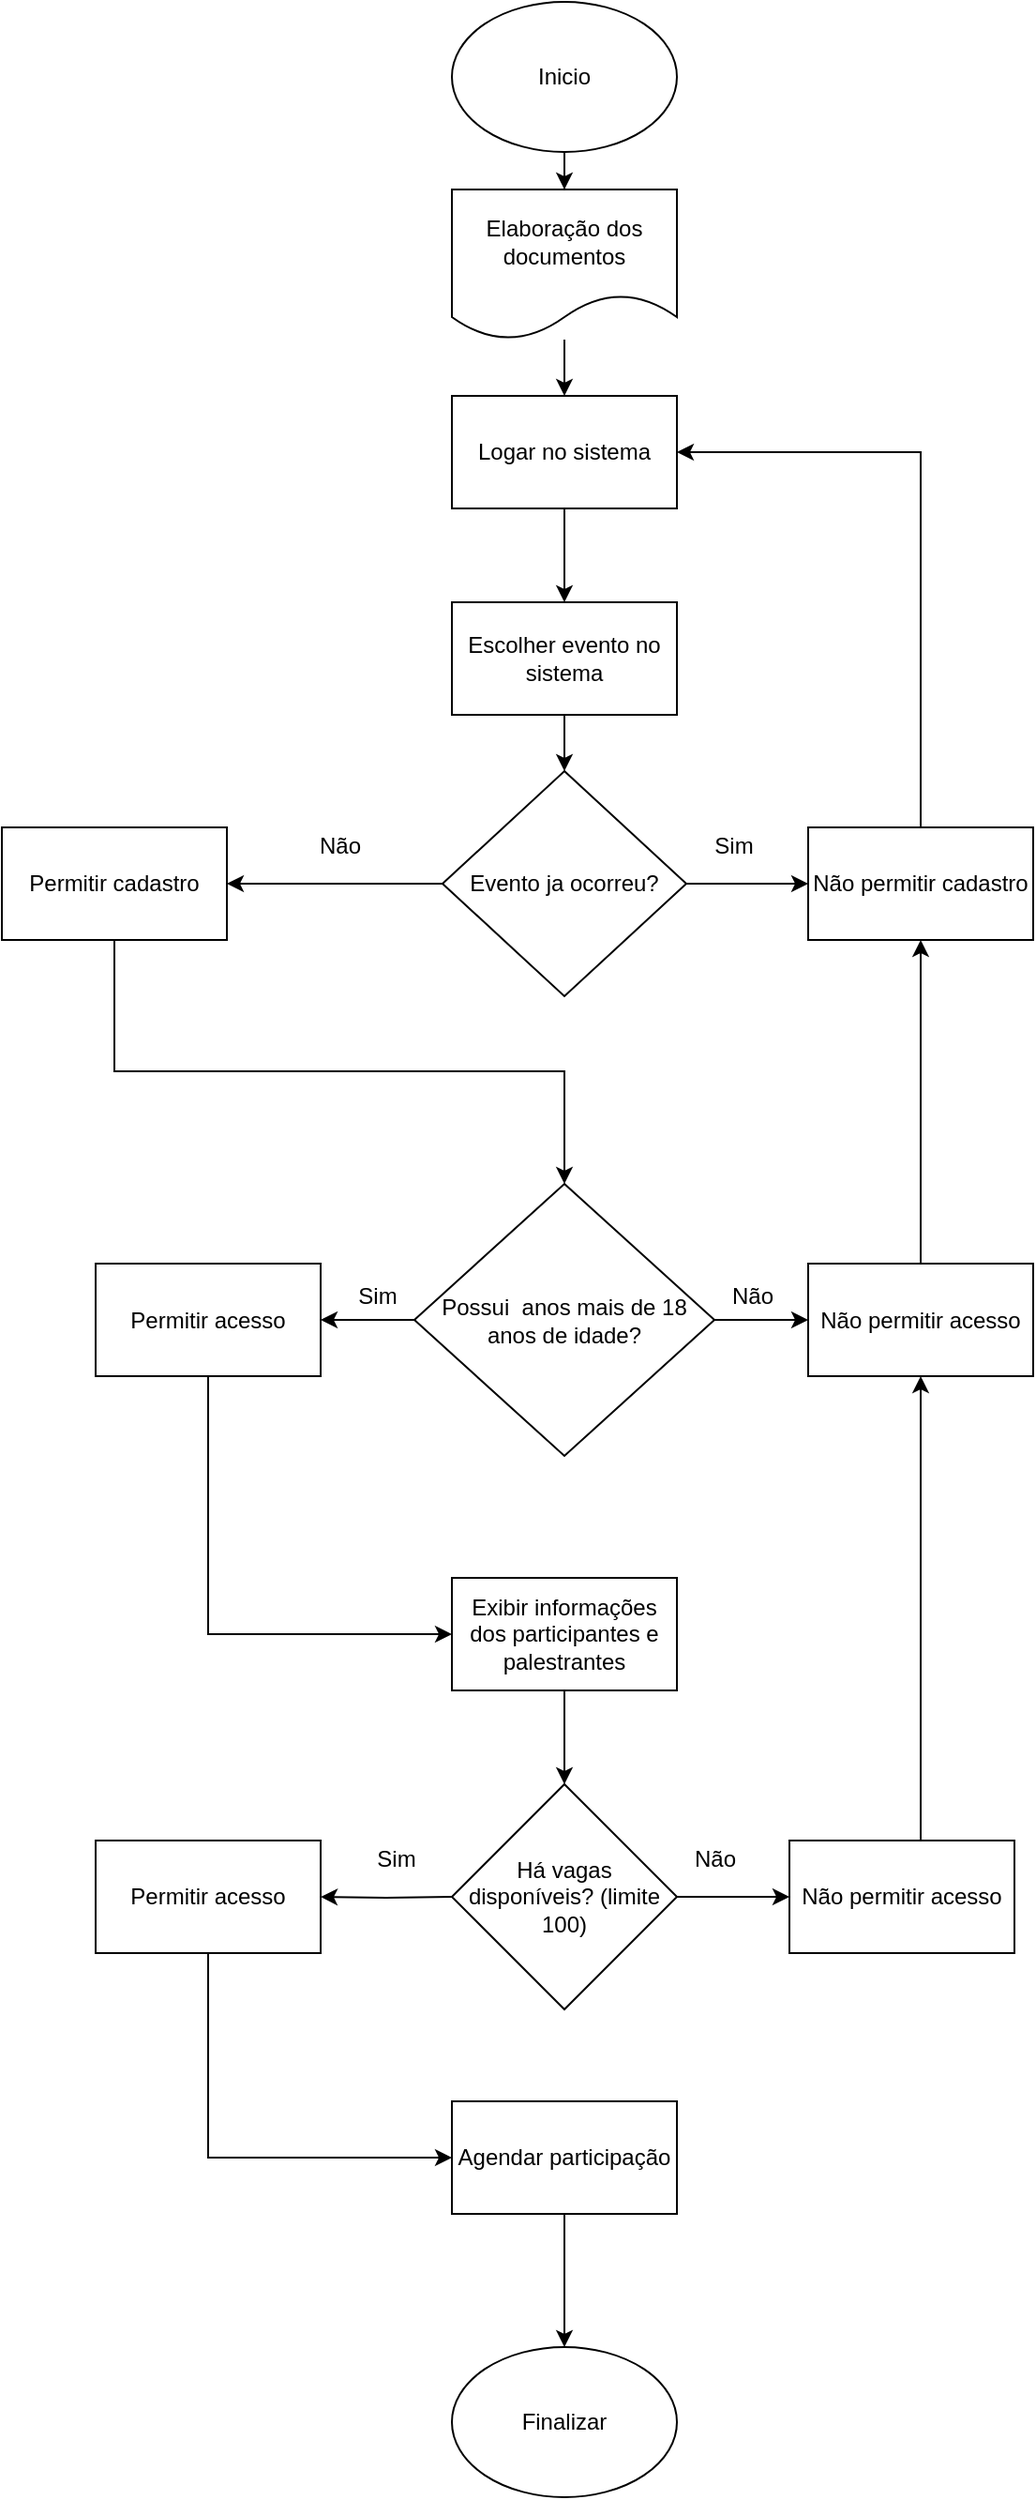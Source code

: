 <mxfile version="15.4.1" type="github">
  <diagram id="6u0Kw7Pxi19sjS_SOZ7H" name="Page-1">
    <mxGraphModel dx="1021" dy="529" grid="1" gridSize="10" guides="1" tooltips="1" connect="1" arrows="1" fold="1" page="1" pageScale="1" pageWidth="827" pageHeight="1169" math="0" shadow="0">
      <root>
        <mxCell id="0" />
        <mxCell id="1" parent="0" />
        <mxCell id="CqkbO-DfctD5N8nPM7yU-21" style="edgeStyle=orthogonalEdgeStyle;rounded=0;orthogonalLoop=1;jettySize=auto;html=1;entryX=0.5;entryY=0;entryDx=0;entryDy=0;" edge="1" parent="1" source="CqkbO-DfctD5N8nPM7yU-1" target="CqkbO-DfctD5N8nPM7yU-6">
          <mxGeometry relative="1" as="geometry" />
        </mxCell>
        <mxCell id="CqkbO-DfctD5N8nPM7yU-1" value="Inicio" style="ellipse;whiteSpace=wrap;html=1;" vertex="1" parent="1">
          <mxGeometry x="390" y="40" width="120" height="80" as="geometry" />
        </mxCell>
        <mxCell id="CqkbO-DfctD5N8nPM7yU-19" style="edgeStyle=orthogonalEdgeStyle;rounded=0;orthogonalLoop=1;jettySize=auto;html=1;entryX=0.5;entryY=0;entryDx=0;entryDy=0;" edge="1" parent="1" source="CqkbO-DfctD5N8nPM7yU-2" target="CqkbO-DfctD5N8nPM7yU-15">
          <mxGeometry relative="1" as="geometry" />
        </mxCell>
        <mxCell id="CqkbO-DfctD5N8nPM7yU-2" value="Logar no sistema" style="rounded=0;whiteSpace=wrap;html=1;" vertex="1" parent="1">
          <mxGeometry x="390" y="250" width="120" height="60" as="geometry" />
        </mxCell>
        <mxCell id="CqkbO-DfctD5N8nPM7yU-11" style="edgeStyle=orthogonalEdgeStyle;rounded=0;orthogonalLoop=1;jettySize=auto;html=1;entryX=1;entryY=0.5;entryDx=0;entryDy=0;" edge="1" parent="1" source="CqkbO-DfctD5N8nPM7yU-3">
          <mxGeometry relative="1" as="geometry">
            <mxPoint x="270" y="510" as="targetPoint" />
          </mxGeometry>
        </mxCell>
        <mxCell id="CqkbO-DfctD5N8nPM7yU-13" style="edgeStyle=orthogonalEdgeStyle;rounded=0;orthogonalLoop=1;jettySize=auto;html=1;exitX=1;exitY=0.5;exitDx=0;exitDy=0;entryX=0;entryY=0.5;entryDx=0;entryDy=0;" edge="1" parent="1" source="CqkbO-DfctD5N8nPM7yU-3">
          <mxGeometry relative="1" as="geometry">
            <mxPoint x="580" y="510" as="targetPoint" />
          </mxGeometry>
        </mxCell>
        <mxCell id="CqkbO-DfctD5N8nPM7yU-3" value="Evento ja ocorreu?" style="rhombus;whiteSpace=wrap;html=1;" vertex="1" parent="1">
          <mxGeometry x="385" y="450" width="130" height="120" as="geometry" />
        </mxCell>
        <mxCell id="CqkbO-DfctD5N8nPM7yU-23" style="edgeStyle=orthogonalEdgeStyle;rounded=0;orthogonalLoop=1;jettySize=auto;html=1;entryX=0.5;entryY=0;entryDx=0;entryDy=0;" edge="1" parent="1" target="CqkbO-DfctD5N8nPM7yU-22">
          <mxGeometry relative="1" as="geometry">
            <mxPoint x="210" y="540" as="sourcePoint" />
            <Array as="points">
              <mxPoint x="210" y="610" />
              <mxPoint x="450" y="610" />
            </Array>
          </mxGeometry>
        </mxCell>
        <mxCell id="CqkbO-DfctD5N8nPM7yU-4" value="Permitir cadastro" style="rounded=0;whiteSpace=wrap;html=1;" vertex="1" parent="1">
          <mxGeometry x="150" y="480" width="120" height="60" as="geometry" />
        </mxCell>
        <mxCell id="CqkbO-DfctD5N8nPM7yU-16" style="edgeStyle=orthogonalEdgeStyle;rounded=0;orthogonalLoop=1;jettySize=auto;html=1;exitX=0.5;exitY=0;exitDx=0;exitDy=0;entryX=1;entryY=0.5;entryDx=0;entryDy=0;" edge="1" parent="1" target="CqkbO-DfctD5N8nPM7yU-2">
          <mxGeometry relative="1" as="geometry">
            <mxPoint x="670" y="260" as="targetPoint" />
            <mxPoint x="640" y="480" as="sourcePoint" />
            <Array as="points">
              <mxPoint x="640" y="280" />
            </Array>
          </mxGeometry>
        </mxCell>
        <mxCell id="CqkbO-DfctD5N8nPM7yU-5" value="Não permitir cadastro" style="rounded=0;whiteSpace=wrap;html=1;" vertex="1" parent="1">
          <mxGeometry x="580" y="480" width="120" height="60" as="geometry" />
        </mxCell>
        <mxCell id="CqkbO-DfctD5N8nPM7yU-18" style="edgeStyle=orthogonalEdgeStyle;rounded=0;orthogonalLoop=1;jettySize=auto;html=1;entryX=0.5;entryY=0;entryDx=0;entryDy=0;" edge="1" parent="1" source="CqkbO-DfctD5N8nPM7yU-6" target="CqkbO-DfctD5N8nPM7yU-2">
          <mxGeometry relative="1" as="geometry" />
        </mxCell>
        <mxCell id="CqkbO-DfctD5N8nPM7yU-6" value="Elaboração dos documentos" style="shape=document;whiteSpace=wrap;html=1;boundedLbl=1;" vertex="1" parent="1">
          <mxGeometry x="390" y="140" width="120" height="80" as="geometry" />
        </mxCell>
        <mxCell id="CqkbO-DfctD5N8nPM7yU-12" value="Não" style="text;html=1;align=center;verticalAlign=middle;resizable=0;points=[];autosize=1;strokeColor=none;fillColor=none;" vertex="1" parent="1">
          <mxGeometry x="310" y="480" width="40" height="20" as="geometry" />
        </mxCell>
        <mxCell id="CqkbO-DfctD5N8nPM7yU-14" value="Sim" style="text;html=1;align=center;verticalAlign=middle;resizable=0;points=[];autosize=1;strokeColor=none;fillColor=none;" vertex="1" parent="1">
          <mxGeometry x="520" y="480" width="40" height="20" as="geometry" />
        </mxCell>
        <mxCell id="CqkbO-DfctD5N8nPM7yU-20" style="edgeStyle=orthogonalEdgeStyle;rounded=0;orthogonalLoop=1;jettySize=auto;html=1;entryX=0.5;entryY=0;entryDx=0;entryDy=0;" edge="1" parent="1" source="CqkbO-DfctD5N8nPM7yU-15" target="CqkbO-DfctD5N8nPM7yU-3">
          <mxGeometry relative="1" as="geometry" />
        </mxCell>
        <mxCell id="CqkbO-DfctD5N8nPM7yU-15" value="Escolher evento no sistema" style="rounded=0;whiteSpace=wrap;html=1;" vertex="1" parent="1">
          <mxGeometry x="390" y="360" width="120" height="60" as="geometry" />
        </mxCell>
        <mxCell id="CqkbO-DfctD5N8nPM7yU-25" value="" style="edgeStyle=orthogonalEdgeStyle;rounded=0;orthogonalLoop=1;jettySize=auto;html=1;" edge="1" parent="1" source="CqkbO-DfctD5N8nPM7yU-22" target="CqkbO-DfctD5N8nPM7yU-24">
          <mxGeometry relative="1" as="geometry" />
        </mxCell>
        <mxCell id="CqkbO-DfctD5N8nPM7yU-28" style="edgeStyle=orthogonalEdgeStyle;rounded=0;orthogonalLoop=1;jettySize=auto;html=1;entryX=0;entryY=0.5;entryDx=0;entryDy=0;" edge="1" parent="1" source="CqkbO-DfctD5N8nPM7yU-22">
          <mxGeometry relative="1" as="geometry">
            <mxPoint x="580" y="742.5" as="targetPoint" />
          </mxGeometry>
        </mxCell>
        <mxCell id="CqkbO-DfctD5N8nPM7yU-22" value="Possui&amp;nbsp; anos mais de 18 anos de idade?" style="rhombus;whiteSpace=wrap;html=1;" vertex="1" parent="1">
          <mxGeometry x="370" y="670" width="160" height="145" as="geometry" />
        </mxCell>
        <mxCell id="CqkbO-DfctD5N8nPM7yU-36" style="edgeStyle=orthogonalEdgeStyle;rounded=0;orthogonalLoop=1;jettySize=auto;html=1;" edge="1" parent="1" source="CqkbO-DfctD5N8nPM7yU-24" target="CqkbO-DfctD5N8nPM7yU-30">
          <mxGeometry relative="1" as="geometry">
            <mxPoint x="260" y="900" as="targetPoint" />
            <Array as="points">
              <mxPoint x="260" y="910" />
            </Array>
          </mxGeometry>
        </mxCell>
        <mxCell id="CqkbO-DfctD5N8nPM7yU-24" value="Permitir acesso" style="whiteSpace=wrap;html=1;" vertex="1" parent="1">
          <mxGeometry x="200" y="712.5" width="120" height="60" as="geometry" />
        </mxCell>
        <mxCell id="CqkbO-DfctD5N8nPM7yU-26" value="Sim" style="text;html=1;align=center;verticalAlign=middle;resizable=0;points=[];autosize=1;strokeColor=none;fillColor=none;" vertex="1" parent="1">
          <mxGeometry x="330" y="720" width="40" height="20" as="geometry" />
        </mxCell>
        <mxCell id="CqkbO-DfctD5N8nPM7yU-43" style="edgeStyle=orthogonalEdgeStyle;rounded=0;orthogonalLoop=1;jettySize=auto;html=1;entryX=0.5;entryY=1;entryDx=0;entryDy=0;" edge="1" parent="1">
          <mxGeometry relative="1" as="geometry">
            <mxPoint x="640" y="712.5" as="sourcePoint" />
            <mxPoint x="640" y="540" as="targetPoint" />
          </mxGeometry>
        </mxCell>
        <mxCell id="CqkbO-DfctD5N8nPM7yU-27" value="Não permitir acesso" style="rounded=0;whiteSpace=wrap;html=1;" vertex="1" parent="1">
          <mxGeometry x="580" y="712.5" width="120" height="60" as="geometry" />
        </mxCell>
        <mxCell id="CqkbO-DfctD5N8nPM7yU-29" value="Não" style="text;html=1;align=center;verticalAlign=middle;resizable=0;points=[];autosize=1;strokeColor=none;fillColor=none;" vertex="1" parent="1">
          <mxGeometry x="530" y="720" width="40" height="20" as="geometry" />
        </mxCell>
        <mxCell id="CqkbO-DfctD5N8nPM7yU-35" style="edgeStyle=orthogonalEdgeStyle;rounded=0;orthogonalLoop=1;jettySize=auto;html=1;entryX=0.5;entryY=0;entryDx=0;entryDy=0;" edge="1" parent="1" source="CqkbO-DfctD5N8nPM7yU-30">
          <mxGeometry relative="1" as="geometry">
            <mxPoint x="450" y="990" as="targetPoint" />
          </mxGeometry>
        </mxCell>
        <mxCell id="CqkbO-DfctD5N8nPM7yU-30" value="Exibir informações dos participantes e palestrantes" style="rounded=0;whiteSpace=wrap;html=1;" vertex="1" parent="1">
          <mxGeometry x="390" y="880" width="120" height="60" as="geometry" />
        </mxCell>
        <mxCell id="CqkbO-DfctD5N8nPM7yU-40" style="edgeStyle=orthogonalEdgeStyle;rounded=0;orthogonalLoop=1;jettySize=auto;html=1;entryX=1;entryY=0.5;entryDx=0;entryDy=0;" edge="1" parent="1" target="CqkbO-DfctD5N8nPM7yU-39">
          <mxGeometry relative="1" as="geometry">
            <mxPoint x="390" y="1050" as="sourcePoint" />
          </mxGeometry>
        </mxCell>
        <mxCell id="CqkbO-DfctD5N8nPM7yU-49" style="edgeStyle=orthogonalEdgeStyle;rounded=0;orthogonalLoop=1;jettySize=auto;html=1;entryX=0;entryY=0.5;entryDx=0;entryDy=0;" edge="1" parent="1" source="CqkbO-DfctD5N8nPM7yU-32" target="CqkbO-DfctD5N8nPM7yU-38">
          <mxGeometry relative="1" as="geometry" />
        </mxCell>
        <mxCell id="CqkbO-DfctD5N8nPM7yU-32" value="Há vagas disponíveis? (limite 100)" style="rhombus;whiteSpace=wrap;html=1;" vertex="1" parent="1">
          <mxGeometry x="390" y="990" width="120" height="120" as="geometry" />
        </mxCell>
        <mxCell id="CqkbO-DfctD5N8nPM7yU-42" style="edgeStyle=orthogonalEdgeStyle;rounded=0;orthogonalLoop=1;jettySize=auto;html=1;entryX=0.5;entryY=1;entryDx=0;entryDy=0;" edge="1" parent="1">
          <mxGeometry relative="1" as="geometry">
            <mxPoint x="640" y="1020" as="sourcePoint" />
            <mxPoint x="640" y="772.5" as="targetPoint" />
          </mxGeometry>
        </mxCell>
        <mxCell id="CqkbO-DfctD5N8nPM7yU-38" value="&lt;span&gt;Não permitir acesso&lt;/span&gt;" style="rounded=0;whiteSpace=wrap;html=1;" vertex="1" parent="1">
          <mxGeometry x="570" y="1020" width="120" height="60" as="geometry" />
        </mxCell>
        <mxCell id="CqkbO-DfctD5N8nPM7yU-47" style="edgeStyle=orthogonalEdgeStyle;rounded=0;orthogonalLoop=1;jettySize=auto;html=1;entryX=0;entryY=0.5;entryDx=0;entryDy=0;" edge="1" parent="1" source="CqkbO-DfctD5N8nPM7yU-39" target="CqkbO-DfctD5N8nPM7yU-46">
          <mxGeometry relative="1" as="geometry">
            <Array as="points">
              <mxPoint x="260" y="1189" />
            </Array>
          </mxGeometry>
        </mxCell>
        <mxCell id="CqkbO-DfctD5N8nPM7yU-39" value="&lt;span&gt;Permitir acesso&lt;/span&gt;" style="rounded=0;whiteSpace=wrap;html=1;" vertex="1" parent="1">
          <mxGeometry x="200" y="1020" width="120" height="60" as="geometry" />
        </mxCell>
        <mxCell id="CqkbO-DfctD5N8nPM7yU-44" value="Finalizar&lt;br&gt;" style="ellipse;whiteSpace=wrap;html=1;" vertex="1" parent="1">
          <mxGeometry x="390" y="1290" width="120" height="80" as="geometry" />
        </mxCell>
        <mxCell id="CqkbO-DfctD5N8nPM7yU-48" style="edgeStyle=orthogonalEdgeStyle;rounded=0;orthogonalLoop=1;jettySize=auto;html=1;" edge="1" parent="1" source="CqkbO-DfctD5N8nPM7yU-46" target="CqkbO-DfctD5N8nPM7yU-44">
          <mxGeometry relative="1" as="geometry" />
        </mxCell>
        <mxCell id="CqkbO-DfctD5N8nPM7yU-46" value="Agendar participação" style="rounded=0;whiteSpace=wrap;html=1;" vertex="1" parent="1">
          <mxGeometry x="390" y="1159" width="120" height="60" as="geometry" />
        </mxCell>
        <mxCell id="CqkbO-DfctD5N8nPM7yU-50" value="Sim" style="text;html=1;align=center;verticalAlign=middle;resizable=0;points=[];autosize=1;strokeColor=none;fillColor=none;" vertex="1" parent="1">
          <mxGeometry x="340" y="1020" width="40" height="20" as="geometry" />
        </mxCell>
        <mxCell id="CqkbO-DfctD5N8nPM7yU-51" value="Não" style="text;html=1;align=center;verticalAlign=middle;resizable=0;points=[];autosize=1;strokeColor=none;fillColor=none;" vertex="1" parent="1">
          <mxGeometry x="510" y="1020" width="40" height="20" as="geometry" />
        </mxCell>
      </root>
    </mxGraphModel>
  </diagram>
</mxfile>
